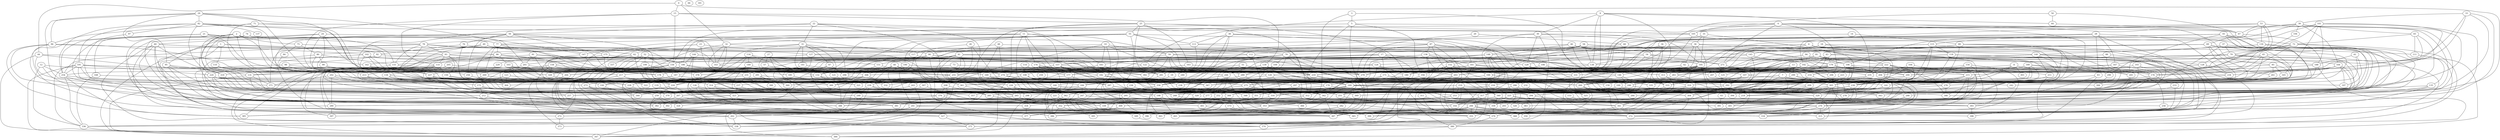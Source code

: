 strict graph "gnp_random_graph(400,0.015)" {
0;
1;
2;
3;
4;
5;
6;
7;
8;
9;
10;
11;
12;
13;
14;
15;
16;
17;
18;
19;
20;
21;
22;
23;
24;
25;
26;
27;
28;
29;
30;
31;
32;
33;
34;
35;
36;
37;
38;
39;
40;
41;
42;
43;
44;
45;
46;
47;
48;
49;
50;
51;
52;
53;
54;
55;
56;
57;
58;
59;
60;
61;
62;
63;
64;
65;
66;
67;
68;
69;
70;
71;
72;
73;
74;
75;
76;
77;
78;
79;
80;
81;
82;
83;
84;
85;
86;
87;
88;
89;
90;
91;
92;
93;
94;
95;
96;
97;
98;
99;
100;
101;
102;
103;
104;
105;
106;
107;
108;
109;
110;
111;
112;
113;
114;
115;
116;
117;
118;
119;
120;
121;
122;
123;
124;
125;
126;
127;
128;
129;
130;
131;
132;
133;
134;
135;
136;
137;
138;
139;
140;
141;
142;
143;
144;
145;
146;
147;
148;
149;
150;
151;
152;
153;
154;
155;
156;
157;
158;
159;
160;
161;
162;
163;
164;
165;
166;
167;
168;
169;
170;
171;
172;
173;
174;
175;
176;
177;
178;
179;
180;
181;
182;
183;
184;
185;
186;
187;
188;
189;
190;
191;
192;
193;
194;
195;
196;
197;
198;
199;
200;
201;
202;
203;
204;
205;
206;
207;
208;
209;
210;
211;
212;
213;
214;
215;
216;
217;
218;
219;
220;
221;
222;
223;
224;
225;
226;
227;
228;
229;
230;
231;
232;
233;
234;
235;
236;
237;
238;
239;
240;
241;
242;
243;
244;
245;
246;
247;
248;
249;
250;
251;
252;
253;
254;
255;
256;
257;
258;
259;
260;
261;
262;
263;
264;
265;
266;
267;
268;
269;
270;
271;
272;
273;
274;
275;
276;
277;
278;
279;
280;
281;
282;
283;
284;
285;
286;
287;
288;
289;
290;
291;
292;
293;
294;
295;
296;
297;
298;
299;
300;
301;
302;
303;
304;
305;
306;
307;
308;
309;
310;
311;
312;
313;
314;
315;
316;
317;
318;
319;
320;
321;
322;
323;
324;
325;
326;
327;
328;
329;
330;
331;
332;
333;
334;
335;
336;
337;
338;
339;
340;
341;
342;
343;
344;
345;
346;
347;
348;
349;
350;
351;
352;
353;
354;
355;
356;
357;
358;
359;
360;
361;
362;
363;
364;
365;
366;
367;
368;
369;
370;
371;
372;
373;
374;
375;
376;
377;
378;
379;
380;
381;
382;
383;
384;
385;
386;
387;
388;
389;
390;
391;
392;
393;
394;
395;
396;
397;
398;
399;
0 -- 32  [is_available=True, prob="0.795196890078"];
0 -- 44  [is_available=True, prob="0.52922136303"];
0 -- 341  [is_available=True, prob="0.405174655807"];
0 -- 15  [is_available=True, prob="1.0"];
1 -- 363  [is_available=True, prob="0.352839048249"];
1 -- 110  [is_available=True, prob="0.30064068316"];
1 -- 347  [is_available=True, prob="0.167654950412"];
1 -- 93  [is_available=True, prob="0.268019139464"];
1 -- 86  [is_available=True, prob="0.504054334747"];
2 -- 168  [is_available=True, prob="0.585854644306"];
2 -- 201  [is_available=True, prob="0.71158726449"];
2 -- 394  [is_available=True, prob="0.811891118755"];
2 -- 75  [is_available=True, prob="1.0"];
2 -- 269  [is_available=True, prob="0.852042733304"];
2 -- 368  [is_available=True, prob="0.551953269801"];
2 -- 360  [is_available=True, prob="0.721812896013"];
3 -- 353  [is_available=True, prob="1.0"];
3 -- 5  [is_available=True, prob="0.147012994781"];
3 -- 246  [is_available=True, prob="0.618937941639"];
4 -- 32  [is_available=True, prob="0.317726337236"];
4 -- 166  [is_available=True, prob="0.729441767837"];
4 -- 105  [is_available=True, prob="0.714535265906"];
4 -- 206  [is_available=True, prob="0.865582479785"];
4 -- 85  [is_available=True, prob="0.124200482887"];
4 -- 278  [is_available=True, prob="0.873669351086"];
4 -- 313  [is_available=True, prob="0.615811380786"];
4 -- 381  [is_available=True, prob="1.0"];
5 -- 67  [is_available=True, prob="1.0"];
5 -- 356  [is_available=True, prob="0.000495224921431"];
5 -- 387  [is_available=True, prob="0.860005081303"];
5 -- 312  [is_available=True, prob="0.633028113655"];
5 -- 156  [is_available=True, prob="0.181154998885"];
6 -- 251  [is_available=True, prob="1.0"];
6 -- 70  [is_available=True, prob="0.812589863805"];
6 -- 300  [is_available=True, prob="0.789181674289"];
6 -- 143  [is_available=True, prob="1.0"];
6 -- 271  [is_available=True, prob="0.565947683382"];
6 -- 176  [is_available=True, prob="0.823330463198"];
6 -- 355  [is_available=True, prob="0.325216404613"];
6 -- 59  [is_available=True, prob="0.461564138276"];
7 -- 288  [is_available=True, prob="0.691016969862"];
7 -- 260  [is_available=True, prob="0.19755455783"];
7 -- 304  [is_available=True, prob="1.0"];
7 -- 242  [is_available=True, prob="0.956317386524"];
7 -- 278  [is_available=True, prob="1.0"];
7 -- 100  [is_available=True, prob="1.0"];
7 -- 351  [is_available=True, prob="0.604864424776"];
8 -- 394  [is_available=True, prob="0.187476600608"];
8 -- 299  [is_available=True, prob="0.073640972577"];
8 -- 342  [is_available=True, prob="0.669231573704"];
8 -- 230  [is_available=True, prob="0.11949807895"];
8 -- 303  [is_available=True, prob="0.447046272037"];
9 -- 64  [is_available=True, prob="0.498289127859"];
9 -- 138  [is_available=True, prob="0.140960441902"];
9 -- 235  [is_available=True, prob="0.426974761584"];
9 -- 146  [is_available=True, prob="1.0"];
9 -- 122  [is_available=True, prob="0.79563832888"];
9 -- 219  [is_available=True, prob="0.704237956344"];
9 -- 30  [is_available=True, prob="0.795499157225"];
10 -- 289  [is_available=True, prob="0.0777949604021"];
10 -- 371  [is_available=True, prob="1.0"];
10 -- 243  [is_available=True, prob="1.0"];
10 -- 183  [is_available=True, prob="1.0"];
10 -- 184  [is_available=True, prob="1.0"];
10 -- 59  [is_available=True, prob="1.0"];
11 -- 78  [is_available=True, prob="0.256672101792"];
11 -- 77  [is_available=True, prob="0.141865683389"];
11 -- 174  [is_available=True, prob="0.555807511641"];
11 -- 341  [is_available=True, prob="0.905317956083"];
11 -- 374  [is_available=True, prob="1.0"];
11 -- 186  [is_available=True, prob="1.0"];
11 -- 157  [is_available=True, prob="0.213545217855"];
11 -- 351  [is_available=True, prob="1.0"];
12 -- 256  [is_available=True, prob="0.48567834448"];
12 -- 280  [is_available=True, prob="0.236848774259"];
12 -- 254  [is_available=True, prob="1.0"];
12 -- 336  [is_available=True, prob="1.0"];
13 -- 177  [is_available=True, prob="0.149817259685"];
13 -- 251  [is_available=True, prob="0.589000003165"];
13 -- 108  [is_available=True, prob="1.0"];
13 -- 230  [is_available=True, prob="0.817798086409"];
13 -- 299  [is_available=True, prob="0.068796586556"];
14 -- 89  [is_available=True, prob="0.315834649374"];
14 -- 331  [is_available=True, prob="0.454710461486"];
15 -- 133  [is_available=True, prob="0.885781373128"];
15 -- 139  [is_available=True, prob="0.5410294597"];
15 -- 269  [is_available=True, prob="0.540468680488"];
15 -- 25  [is_available=True, prob="0.793938198057"];
15 -- 156  [is_available=True, prob="0.241864809161"];
16 -- 161  [is_available=True, prob="0.712598490281"];
16 -- 290  [is_available=True, prob="0.472870038316"];
16 -- 195  [is_available=True, prob="0.355713688667"];
16 -- 388  [is_available=True, prob="0.0690180945819"];
16 -- 72  [is_available=True, prob="0.348100453655"];
16 -- 354  [is_available=True, prob="0.449250496067"];
16 -- 178  [is_available=True, prob="0.429536712639"];
16 -- 285  [is_available=True, prob="0.530609075157"];
17 -- 251  [is_available=True, prob="0.0216420791848"];
17 -- 325  [is_available=True, prob="1.0"];
17 -- 106  [is_available=True, prob="1.0"];
17 -- 171  [is_available=True, prob="0.180476095239"];
17 -- 244  [is_available=True, prob="0.526901005918"];
17 -- 155  [is_available=True, prob="0.189853757352"];
17 -- 156  [is_available=True, prob="0.912936712935"];
18 -- 321  [is_available=True, prob="0.0111769853077"];
18 -- 285  [is_available=True, prob="0.173312828807"];
18 -- 118  [is_available=True, prob="1.0"];
18 -- 271  [is_available=True, prob="0.142206689153"];
19 -- 184  [is_available=True, prob="0.526498090816"];
19 -- 353  [is_available=True, prob="0.461039813157"];
19 -- 238  [is_available=True, prob="0.518980112078"];
20 -- 68  [is_available=True, prob="0.653574473329"];
20 -- 263  [is_available=True, prob="0.578524715632"];
21 -- 77  [is_available=True, prob="0.186456663136"];
21 -- 365  [is_available=True, prob="0.136908628815"];
21 -- 249  [is_available=True, prob="0.584226644699"];
21 -- 155  [is_available=True, prob="0.441730528024"];
21 -- 381  [is_available=True, prob="0.125617293145"];
21 -- 254  [is_available=True, prob="1.0"];
22 -- 298  [is_available=True, prob="0.610753975256"];
22 -- 108  [is_available=True, prob="0.711391841656"];
22 -- 339  [is_available=True, prob="0.779086232762"];
22 -- 183  [is_available=True, prob="0.24053685818"];
22 -- 56  [is_available=True, prob="1.0"];
22 -- 31  [is_available=True, prob="0.104085610684"];
23 -- 90  [is_available=True, prob="0.614527097754"];
23 -- 375  [is_available=True, prob="0.749420935581"];
23 -- 381  [is_available=True, prob="0.726697007143"];
23 -- 255  [is_available=True, prob="0.504104853723"];
24 -- 328  [is_available=True, prob="0.498868637884"];
24 -- 264  [is_available=True, prob="0.527710252675"];
24 -- 177  [is_available=True, prob="0.801017525097"];
24 -- 59  [is_available=True, prob="0.499999117872"];
24 -- 60  [is_available=True, prob="0.980288621508"];
24 -- 382  [is_available=True, prob="0.984672677769"];
25 -- 163  [is_available=True, prob="0.118169171315"];
25 -- 361  [is_available=True, prob="0.884666492263"];
25 -- 370  [is_available=True, prob="0.661481654602"];
25 -- 180  [is_available=True, prob="1.0"];
25 -- 214  [is_available=True, prob="0.504801530144"];
25 -- 55  [is_available=True, prob="0.425806969545"];
25 -- 312  [is_available=True, prob="0.219113587334"];
25 -- 281  [is_available=True, prob="0.159513182459"];
26 -- 252  [is_available=True, prob="0.718260750491"];
26 -- 117  [is_available=True, prob="1.0"];
26 -- 255  [is_available=True, prob="1.0"];
27 -- 360  [is_available=True, prob="1.0"];
27 -- 57  [is_available=True, prob="0.683461081081"];
27 -- 265  [is_available=True, prob="0.347332338558"];
27 -- 169  [is_available=True, prob="1.0"];
28 -- 83  [is_available=True, prob="1.0"];
28 -- 68  [is_available=True, prob="1.0"];
28 -- 167  [is_available=True, prob="0.151365362639"];
28 -- 234  [is_available=True, prob="0.543464534664"];
28 -- 203  [is_available=True, prob="0.412349913451"];
28 -- 336  [is_available=True, prob="0.711069825796"];
28 -- 115  [is_available=True, prob="0.73686040481"];
29 -- 96  [is_available=True, prob="0.228279980852"];
29 -- 227  [is_available=True, prob="0.623152618527"];
29 -- 371  [is_available=True, prob="0.976085039613"];
29 -- 82  [is_available=True, prob="1.0"];
29 -- 147  [is_available=True, prob="0.145521390566"];
29 -- 217  [is_available=True, prob="0.999128331616"];
29 -- 95  [is_available=True, prob="1.0"];
30 -- 368  [is_available=True, prob="0.309589389245"];
30 -- 195  [is_available=True, prob="0.374910086521"];
30 -- 36  [is_available=True, prob="0.254506189169"];
30 -- 129  [is_available=True, prob="0.557836426531"];
30 -- 240  [is_available=True, prob="0.166337121323"];
30 -- 373  [is_available=True, prob="0.757898272978"];
31 -- 224  [is_available=True, prob="1.0"];
31 -- 226  [is_available=True, prob="0.829008227392"];
31 -- 296  [is_available=True, prob="0.816960181432"];
31 -- 141  [is_available=True, prob="0.912511416618"];
31 -- 47  [is_available=True, prob="1.0"];
31 -- 274  [is_available=True, prob="0.279878618652"];
31 -- 221  [is_available=True, prob="0.513428382325"];
31 -- 62  [is_available=True, prob="0.578925231004"];
32 -- 257  [is_available=True, prob="0.064082818572"];
32 -- 291  [is_available=True, prob="0.58194051649"];
32 -- 70  [is_available=True, prob="0.339165999221"];
32 -- 143  [is_available=True, prob="0.298728085343"];
32 -- 339  [is_available=True, prob="0.747813079881"];
33 -- 359  [is_available=True, prob="0.736331163027"];
33 -- 170  [is_available=True, prob="1.0"];
33 -- 107  [is_available=True, prob="0.941486593229"];
33 -- 258  [is_available=True, prob="1.0"];
33 -- 39  [is_available=True, prob="0.336159478301"];
34 -- 332  [is_available=True, prob="0.195277699703"];
34 -- 260  [is_available=True, prob="0.407934279468"];
34 -- 325  [is_available=True, prob="0.034181483303"];
34 -- 54  [is_available=True, prob="0.654937429184"];
35 -- 224  [is_available=True, prob="1.0"];
35 -- 195  [is_available=True, prob="0.279551275588"];
35 -- 36  [is_available=True, prob="0.345015984072"];
35 -- 159  [is_available=True, prob="0.537512049076"];
36 -- 329  [is_available=True, prob="0.549605859748"];
36 -- 42  [is_available=True, prob="1.0"];
36 -- 333  [is_available=True, prob="0.255129898734"];
36 -- 346  [is_available=True, prob="0.430816303395"];
36 -- 93  [is_available=True, prob="1.0"];
36 -- 222  [is_available=True, prob="0.656142235109"];
37 -- 263  [is_available=True, prob="0.182357673238"];
37 -- 43  [is_available=True, prob="1.0"];
37 -- 292  [is_available=True, prob="1.0"];
37 -- 294  [is_available=True, prob="0.443305628326"];
37 -- 79  [is_available=True, prob="1.0"];
38 -- 361  [is_available=True, prob="0.714965120683"];
38 -- 331  [is_available=True, prob="1.0"];
38 -- 240  [is_available=True, prob="0.870262884874"];
38 -- 113  [is_available=True, prob="1.0"];
38 -- 87  [is_available=True, prob="0.474970320861"];
38 -- 376  [is_available=True, prob="1.0"];
38 -- 159  [is_available=True, prob="0.038539047635"];
39 -- 129  [is_available=True, prob="1.0"];
39 -- 194  [is_available=True, prob="1.0"];
39 -- 164  [is_available=True, prob="0.55745200921"];
39 -- 65  [is_available=True, prob="0.453874837864"];
39 -- 105  [is_available=True, prob="1.0"];
39 -- 201  [is_available=True, prob="0.309692465718"];
39 -- 260  [is_available=True, prob="0.785075125251"];
40 -- 257  [is_available=True, prob="0.161848277581"];
40 -- 388  [is_available=True, prob="1.0"];
40 -- 107  [is_available=True, prob="1.0"];
40 -- 239  [is_available=True, prob="0.100675231939"];
40 -- 308  [is_available=True, prob="0.390383762372"];
40 -- 247  [is_available=True, prob="1.0"];
40 -- 276  [is_available=True, prob="0.221070992203"];
41 -- 353  [is_available=True, prob="0.484507556179"];
41 -- 195  [is_available=True, prob="0.00187799790545"];
41 -- 132  [is_available=True, prob="0.594751942369"];
41 -- 325  [is_available=True, prob="1.0"];
41 -- 263  [is_available=True, prob="0.384637841205"];
41 -- 297  [is_available=True, prob="1.0"];
41 -- 138  [is_available=True, prob="1.27257048924e-05"];
41 -- 203  [is_available=True, prob="0.6460017874"];
41 -- 208  [is_available=True, prob="0.522033905318"];
41 -- 330  [is_available=True, prob="0.852704908727"];
42 -- 297  [is_available=True, prob="0.307207952778"];
42 -- 146  [is_available=True, prob="0.189356698112"];
42 -- 306  [is_available=True, prob="1.0"];
43 -- 384  [is_available=True, prob="0.92420911626"];
43 -- 179  [is_available=True, prob="0.282328769917"];
43 -- 203  [is_available=True, prob="1.0"];
43 -- 279  [is_available=True, prob="1.0"];
44 -- 384  [is_available=True, prob="1.0"];
44 -- 162  [is_available=True, prob="0.121903494983"];
44 -- 300  [is_available=True, prob="0.88292205123"];
44 -- 319  [is_available=True, prob="1.0"];
45 -- 260  [is_available=True, prob="1.0"];
45 -- 374  [is_available=True, prob="1.0"];
45 -- 167  [is_available=True, prob="0.361432689601"];
45 -- 142  [is_available=True, prob="0.954254872534"];
45 -- 214  [is_available=True, prob="0.406278811096"];
45 -- 125  [is_available=True, prob="0.114333346009"];
46 -- 204  [is_available=True, prob="0.226855848837"];
46 -- 145  [is_available=True, prob="0.241629744693"];
46 -- 274  [is_available=True, prob="0.0771632145073"];
46 -- 179  [is_available=True, prob="1.0"];
46 -- 148  [is_available=True, prob="1.0"];
46 -- 54  [is_available=True, prob="0.193217089225"];
47 -- 296  [is_available=True, prob="1.0"];
47 -- 386  [is_available=True, prob="0.207176738803"];
47 -- 231  [is_available=True, prob="0.524089027058"];
47 -- 324  [is_available=True, prob="0.852127943459"];
48 -- 152  [is_available=True, prob="1.0"];
48 -- 265  [is_available=True, prob="0.570306380268"];
48 -- 90  [is_available=True, prob="0.864044140201"];
48 -- 274  [is_available=True, prob="0.453503750739"];
49 -- 196  [is_available=True, prob="0.0368187368333"];
49 -- 397  [is_available=True, prob="0.826933399772"];
49 -- 80  [is_available=True, prob="0.297604186151"];
49 -- 347  [is_available=True, prob="0.529094396519"];
49 -- 156  [is_available=True, prob="1.0"];
49 -- 62  [is_available=True, prob="0.951353323234"];
50 -- 64  [is_available=True, prob="1.0"];
50 -- 177  [is_available=True, prob="1.0"];
50 -- 67  [is_available=True, prob="0.885393411547"];
51 -- 249  [is_available=True, prob="0.0832905371136"];
51 -- 132  [is_available=True, prob="0.0444585738316"];
51 -- 295  [is_available=True, prob="1.0"];
52 -- 199  [is_available=True, prob="0.255467211697"];
52 -- 328  [is_available=True, prob="0.538323081179"];
52 -- 363  [is_available=True, prob="0.748115293776"];
52 -- 212  [is_available=True, prob="0.619688103838"];
52 -- 122  [is_available=True, prob="0.339306361438"];
52 -- 187  [is_available=True, prob="0.0799631908503"];
53 -- 128  [is_available=True, prob="0.1192066894"];
53 -- 192  [is_available=True, prob="0.638067863435"];
53 -- 130  [is_available=True, prob="0.229995934449"];
53 -- 67  [is_available=True, prob="0.211493357498"];
53 -- 105  [is_available=True, prob="0.364881690063"];
53 -- 270  [is_available=True, prob="0.1882387144"];
53 -- 215  [is_available=True, prob="1.0"];
53 -- 346  [is_available=True, prob="1.0"];
54 -- 192  [is_available=True, prob="0.859146938969"];
54 -- 138  [is_available=True, prob="0.582019014366"];
54 -- 271  [is_available=True, prob="0.321314410434"];
54 -- 372  [is_available=True, prob="0.835905906571"];
55 -- 161  [is_available=True, prob="1.0"];
55 -- 360  [is_available=True, prob="0.575281135662"];
55 -- 335  [is_available=True, prob="0.799690230939"];
55 -- 368  [is_available=True, prob="0.851014224276"];
55 -- 113  [is_available=True, prob="1.0"];
55 -- 147  [is_available=True, prob="1.0"];
55 -- 185  [is_available=True, prob="0.47803743958"];
55 -- 190  [is_available=True, prob="0.850671369921"];
56 -- 256  [is_available=True, prob="0.998918741613"];
56 -- 327  [is_available=True, prob="0.470554933516"];
56 -- 76  [is_available=True, prob="0.640555221709"];
56 -- 239  [is_available=True, prob="0.178387215567"];
56 -- 117  [is_available=True, prob="0.855761656391"];
56 -- 175  [is_available=True, prob="0.506506733811"];
56 -- 95  [is_available=True, prob="1.0"];
57 -- 121  [is_available=True, prob="0.902577707253"];
57 -- 291  [is_available=True, prob="0.151821638357"];
58 -- 138  [is_available=True, prob="1.0"];
58 -- 140  [is_available=True, prob="0.76879845294"];
58 -- 111  [is_available=True, prob="0.287268101565"];
58 -- 306  [is_available=True, prob="0.712806584025"];
58 -- 376  [is_available=True, prob="1.0"];
58 -- 253  [is_available=True, prob="0.879015098809"];
58 -- 254  [is_available=True, prob="0.614396932771"];
59 -- 251  [is_available=True, prob="0.26884178963"];
59 -- 392  [is_available=True, prob="0.121258217702"];
59 -- 279  [is_available=True, prob="0.228793214497"];
59 -- 283  [is_available=True, prob="1.0"];
59 -- 219  [is_available=True, prob="0.184143244624"];
59 -- 157  [is_available=True, prob="1.0"];
60 -- 102  [is_available=True, prob="0.147072594504"];
60 -- 252  [is_available=True, prob="1.0"];
60 -- 272  [is_available=True, prob="0.466503298159"];
60 -- 241  [is_available=True, prob="0.28764795572"];
60 -- 212  [is_available=True, prob="1.0"];
60 -- 375  [is_available=True, prob="0.867583101591"];
60 -- 92  [is_available=True, prob="0.914886436449"];
60 -- 382  [is_available=True, prob="0.638516717123"];
61 -- 304  [is_available=True, prob="0.916341366688"];
61 -- 188  [is_available=True, prob="1.0"];
61 -- 197  [is_available=True, prob="0.858542133541"];
62 -- 229  [is_available=True, prob="0.118444603499"];
62 -- 294  [is_available=True, prob="0.244752245703"];
62 -- 337  [is_available=True, prob="0.0912714756484"];
62 -- 186  [is_available=True, prob="0.71149842736"];
62 -- 283  [is_available=True, prob="0.0576122289177"];
62 -- 124  [is_available=True, prob="0.576054919452"];
62 -- 158  [is_available=True, prob="0.88408007023"];
63 -- 391  [is_available=True, prob="0.760929235571"];
64 -- 67  [is_available=True, prob="1.0"];
65 -- 72  [is_available=True, prob="1.0"];
65 -- 234  [is_available=True, prob="0.85018409214"];
65 -- 111  [is_available=True, prob="0.0999922289714"];
65 -- 284  [is_available=True, prob="0.236231423056"];
67 -- 130  [is_available=True, prob="0.0100563949542"];
67 -- 242  [is_available=True, prob="1.0"];
67 -- 69  [is_available=True, prob="1.0"];
68 -- 277  [is_available=True, prob="0.307628532121"];
68 -- 86  [is_available=True, prob="0.776718494785"];
68 -- 284  [is_available=True, prob="0.232994549384"];
69 -- 241  [is_available=True, prob="1.0"];
69 -- 296  [is_available=True, prob="0.845682546988"];
69 -- 333  [is_available=True, prob="1.0"];
69 -- 216  [is_available=True, prob="0.453262954429"];
69 -- 276  [is_available=True, prob="0.314730755352"];
69 -- 182  [is_available=True, prob="1.0"];
69 -- 184  [is_available=True, prob="0.923566268014"];
69 -- 127  [is_available=True, prob="0.0602596664851"];
70 -- 224  [is_available=True, prob="1.0"];
70 -- 388  [is_available=True, prob="0.807029587365"];
70 -- 279  [is_available=True, prob="1.0"];
70 -- 109  [is_available=True, prob="0.85804884485"];
70 -- 305  [is_available=True, prob="1.0"];
70 -- 183  [is_available=True, prob="0.21719208182"];
70 -- 218  [is_available=True, prob="0.966925591158"];
70 -- 381  [is_available=True, prob="0.0836845127388"];
71 -- 96  [is_available=True, prob="0.708892201615"];
71 -- 105  [is_available=True, prob="0.154727907576"];
71 -- 224  [is_available=True, prob="0.107892201717"];
71 -- 255  [is_available=True, prob="0.413734469236"];
72 -- 228  [is_available=True, prob="0.0849538458494"];
72 -- 79  [is_available=True, prob="0.579366681043"];
72 -- 374  [is_available=True, prob="1.0"];
72 -- 312  [is_available=True, prob="0.0634808588787"];
72 -- 283  [is_available=True, prob="0.495452516746"];
73 -- 227  [is_available=True, prob="1.0"];
73 -- 365  [is_available=True, prob="0.0484797179415"];
74 -- 388  [is_available=True, prob="0.701236611084"];
74 -- 172  [is_available=True, prob="0.808122637502"];
74 -- 78  [is_available=True, prob="0.175222463868"];
74 -- 143  [is_available=True, prob="1.0"];
74 -- 344  [is_available=True, prob="0.148411615764"];
74 -- 319  [is_available=True, prob="0.361799240854"];
75 -- 80  [is_available=True, prob="0.0337335167917"];
75 -- 299  [is_available=True, prob="0.506411028204"];
75 -- 84  [is_available=True, prob="1.0"];
76 -- 112  [is_available=True, prob="1.0"];
76 -- 92  [is_available=True, prob="1.0"];
76 -- 364  [is_available=True, prob="1.0"];
77 -- 203  [is_available=True, prob="0.493130011247"];
77 -- 132  [is_available=True, prob="0.595559423233"];
77 -- 269  [is_available=True, prob="0.264345923152"];
77 -- 86  [is_available=True, prob="0.613358646369"];
77 -- 284  [is_available=True, prob="0.112610341061"];
78 -- 339  [is_available=True, prob="0.562926986228"];
78 -- 143  [is_available=True, prob="0.396333039855"];
78 -- 176  [is_available=True, prob="1.0"];
78 -- 147  [is_available=True, prob="0.302531833659"];
78 -- 371  [is_available=True, prob="0.208899178885"];
78 -- 155  [is_available=True, prob="0.734918526166"];
78 -- 93  [is_available=True, prob="1.0"];
78 -- 254  [is_available=True, prob="0.185637533438"];
79 -- 386  [is_available=True, prob="0.236966617662"];
79 -- 265  [is_available=True, prob="1.0"];
79 -- 306  [is_available=True, prob="0.84674001343"];
79 -- 245  [is_available=True, prob="0.502747935712"];
79 -- 120  [is_available=True, prob="1.0"];
79 -- 157  [is_available=True, prob="0.49867018078"];
80 -- 99  [is_available=True, prob="0.612809711107"];
80 -- 396  [is_available=True, prob="0.97146784599"];
80 -- 367  [is_available=True, prob="0.51459257063"];
80 -- 155  [is_available=True, prob="1.0"];
81 -- 196  [is_available=True, prob="0.260615521748"];
81 -- 198  [is_available=True, prob="1.0"];
81 -- 316  [is_available=True, prob="1.0"];
81 -- 266  [is_available=True, prob="0.390004589188"];
81 -- 372  [is_available=True, prob="0.0426110712505"];
81 -- 188  [is_available=True, prob="1.0"];
81 -- 286  [is_available=True, prob="0.716151762911"];
82 -- 97  [is_available=True, prob="1.0"];
82 -- 227  [is_available=True, prob="0.191397521897"];
82 -- 296  [is_available=True, prob="0.275989524307"];
82 -- 137  [is_available=True, prob="0.71709704534"];
82 -- 105  [is_available=True, prob="0.884972939982"];
82 -- 220  [is_available=True, prob="0.258990277047"];
82 -- 254  [is_available=True, prob="0.745458429268"];
82 -- 191  [is_available=True, prob="0.234749543108"];
83 -- 160  [is_available=True, prob="1.0"];
83 -- 380  [is_available=True, prob="1.0"];
83 -- 393  [is_available=True, prob="1.0"];
84 -- 330  [is_available=True, prob="0.272963048654"];
85 -- 281  [is_available=True, prob="0.644635669439"];
85 -- 261  [is_available=True, prob="0.105932911556"];
85 -- 165  [is_available=True, prob="1.0"];
85 -- 253  [is_available=True, prob="0.377679330051"];
86 -- 103  [is_available=True, prob="0.298285679634"];
86 -- 174  [is_available=True, prob="0.772996648072"];
86 -- 385  [is_available=True, prob="1.0"];
86 -- 213  [is_available=True, prob="1.0"];
86 -- 246  [is_available=True, prob="0.179455439669"];
87 -- 136  [is_available=True, prob="1.0"];
87 -- 203  [is_available=True, prob="0.8020255882"];
87 -- 279  [is_available=True, prob="0.38108455501"];
87 -- 314  [is_available=True, prob="0.536462537638"];
87 -- 315  [is_available=True, prob="0.286504707108"];
87 -- 346  [is_available=True, prob="0.79563967508"];
87 -- 125  [is_available=True, prob="1.0"];
88 -- 176  [is_available=True, prob="0.289760660259"];
88 -- 329  [is_available=True, prob="0.657159431782"];
88 -- 124  [is_available=True, prob="0.052515261151"];
89 -- 195  [is_available=True, prob="0.763829991117"];
89 -- 396  [is_available=True, prob="1.0"];
89 -- 112  [is_available=True, prob="0.766411505126"];
89 -- 305  [is_available=True, prob="0.820921580086"];
89 -- 276  [is_available=True, prob="1.0"];
89 -- 380  [is_available=True, prob="0.67298089401"];
90 -- 133  [is_available=True, prob="1.0"];
90 -- 296  [is_available=True, prob="0.657012684174"];
90 -- 392  [is_available=True, prob="0.630873859784"];
90 -- 178  [is_available=True, prob="1.0"];
90 -- 277  [is_available=True, prob="0.722890160717"];
90 -- 219  [is_available=True, prob="0.298650295286"];
91 -- 328  [is_available=True, prob="0.160186633073"];
91 -- 201  [is_available=True, prob="0.882914416767"];
91 -- 186  [is_available=True, prob="1.0"];
91 -- 195  [is_available=True, prob="0.169928519499"];
91 -- 381  [is_available=True, prob="0.674291892128"];
92 -- 98  [is_available=True, prob="0.304729529185"];
92 -- 156  [is_available=True, prob="0.989552066697"];
93 -- 131  [is_available=True, prob="0.809519680612"];
93 -- 133  [is_available=True, prob="0.314274842938"];
93 -- 275  [is_available=True, prob="0.704837075001"];
93 -- 206  [is_available=True, prob="0.862736682083"];
93 -- 150  [is_available=True, prob="0.171168424409"];
93 -- 388  [is_available=True, prob="0.699865295735"];
93 -- 157  [is_available=True, prob="1.0"];
94 -- 315  [is_available=True, prob="0.403053858825"];
94 -- 269  [is_available=True, prob="0.0909634428977"];
94 -- 222  [is_available=True, prob="1.0"];
95 -- 355  [is_available=True, prob="0.24811169263"];
95 -- 359  [is_available=True, prob="0.793139502817"];
95 -- 268  [is_available=True, prob="0.000468031326798"];
95 -- 131  [is_available=True, prob="0.25243593378"];
96 -- 385  [is_available=True, prob="0.756710128394"];
96 -- 322  [is_available=True, prob="0.135821071574"];
96 -- 359  [is_available=True, prob="0.261962596434"];
96 -- 345  [is_available=True, prob="0.318171552786"];
96 -- 127  [is_available=True, prob="0.942383490538"];
97 -- 285  [is_available=True, prob="0.357680203142"];
98 -- 120  [is_available=True, prob="0.289131866255"];
98 -- 160  [is_available=True, prob="0.975105831199"];
98 -- 302  [is_available=True, prob="1.0"];
99 -- 264  [is_available=True, prob="0.231099909888"];
99 -- 255  [is_available=True, prob="0.350778890773"];
100 -- 218  [is_available=True, prob="1.0"];
100 -- 267  [is_available=True, prob="1.0"];
100 -- 370  [is_available=True, prob="0.414384547615"];
101 -- 196  [is_available=True, prob="0.680877815284"];
101 -- 165  [is_available=True, prob="0.702246202364"];
101 -- 105  [is_available=True, prob="0.79158957359"];
101 -- 176  [is_available=True, prob="0.599677379613"];
101 -- 393  [is_available=True, prob="0.985040540643"];
101 -- 188  [is_available=True, prob="0.663615185494"];
101 -- 351  [is_available=True, prob="0.200328437128"];
102 -- 228  [is_available=True, prob="1.0"];
102 -- 204  [is_available=True, prob="0.203776933359"];
102 -- 146  [is_available=True, prob="1.0"];
102 -- 308  [is_available=True, prob="0.461413011346"];
102 -- 182  [is_available=True, prob="0.703743578207"];
102 -- 151  [is_available=True, prob="0.430577176367"];
103 -- 322  [is_available=True, prob="1.0"];
103 -- 198  [is_available=True, prob="0.833545502402"];
103 -- 361  [is_available=True, prob="0.954163688938"];
103 -- 215  [is_available=True, prob="0.61382027527"];
103 -- 185  [is_available=True, prob="0.916583817525"];
104 -- 218  [is_available=True, prob="0.687209061463"];
104 -- 204  [is_available=True, prob="1.0"];
104 -- 322  [is_available=True, prob="0.641622099398"];
104 -- 215  [is_available=True, prob="0.319979066397"];
105 -- 331  [is_available=True, prob="0.652855438788"];
105 -- 301  [is_available=True, prob="1.0"];
105 -- 113  [is_available=True, prob="1.0"];
106 -- 125  [is_available=True, prob="1.0"];
106 -- 237  [is_available=True, prob="0.393431031215"];
107 -- 292  [is_available=True, prob="1.0"];
107 -- 297  [is_available=True, prob="0.543196824817"];
107 -- 142  [is_available=True, prob="0.739246392531"];
107 -- 334  [is_available=True, prob="0.209450539557"];
107 -- 159  [is_available=True, prob="0.00473742086087"];
108 -- 160  [is_available=True, prob="0.902931110423"];
108 -- 218  [is_available=True, prob="0.954450671534"];
108 -- 347  [is_available=True, prob="0.778311020191"];
109 -- 217  [is_available=True, prob="0.772715738826"];
109 -- 268  [is_available=True, prob="0.454022332919"];
109 -- 356  [is_available=True, prob="0.20278455927"];
109 -- 289  [is_available=True, prob="0.275980392795"];
110 -- 371  [is_available=True, prob="0.921983025306"];
110 -- 300  [is_available=True, prob="0.180338562954"];
110 -- 213  [is_available=True, prob="1.0"];
110 -- 364  [is_available=True, prob="0.547716976938"];
111 -- 368  [is_available=True, prob="0.935939563329"];
112 -- 272  [is_available=True, prob="0.204391906846"];
112 -- 234  [is_available=True, prob="1.0"];
112 -- 151  [is_available=True, prob="0.241361369756"];
113 -- 263  [is_available=True, prob="1.0"];
113 -- 117  [is_available=True, prob="0.295142210804"];
113 -- 281  [is_available=True, prob="0.157427890087"];
114 -- 250  [is_available=True, prob="0.203425466203"];
115 -- 292  [is_available=True, prob="0.834740867585"];
115 -- 176  [is_available=True, prob="1.0"];
115 -- 145  [is_available=True, prob="0.0614377451228"];
115 -- 118  [is_available=True, prob="0.679819983515"];
115 -- 247  [is_available=True, prob="0.837375533976"];
115 -- 152  [is_available=True, prob="0.944856428582"];
116 -- 129  [is_available=True, prob="0.857663789658"];
116 -- 274  [is_available=True, prob="0.281166846693"];
116 -- 382  [is_available=True, prob="0.412823173542"];
116 -- 149  [is_available=True, prob="0.173636644795"];
116 -- 126  [is_available=True, prob="0.280329144741"];
117 -- 162  [is_available=True, prob="0.923134696973"];
117 -- 241  [is_available=True, prob="1.0"];
117 -- 265  [is_available=True, prob="0.366150338069"];
117 -- 367  [is_available=True, prob="0.162936475862"];
118 -- 128  [is_available=True, prob="0.644941020649"];
118 -- 164  [is_available=True, prob="0.975121336676"];
118 -- 138  [is_available=True, prob="0.294201924187"];
118 -- 235  [is_available=True, prob="0.22102199202"];
118 -- 252  [is_available=True, prob="1.0"];
118 -- 350  [is_available=True, prob="0.85531221093"];
119 -- 267  [is_available=True, prob="0.490208853779"];
120 -- 386  [is_available=True, prob="0.661019589059"];
120 -- 358  [is_available=True, prob="0.282909502761"];
120 -- 286  [is_available=True, prob="1.0"];
121 -- 287  [is_available=True, prob="0.0259697049456"];
122 -- 351  [is_available=True, prob="0.477259664069"];
122 -- 235  [is_available=True, prob="0.548161809068"];
122 -- 169  [is_available=True, prob="0.9103971009"];
123 -- 364  [is_available=True, prob="0.157764310346"];
123 -- 172  [is_available=True, prob="0.343944499391"];
123 -- 285  [is_available=True, prob="0.57436407021"];
124 -- 231  [is_available=True, prob="0.704957260326"];
124 -- 360  [is_available=True, prob="0.155652394229"];
124 -- 180  [is_available=True, prob="0.678768413383"];
124 -- 350  [is_available=True, prob="0.763317127694"];
125 -- 278  [is_available=True, prob="0.605170988051"];
126 -- 265  [is_available=True, prob="0.810745756942"];
126 -- 301  [is_available=True, prob="0.211699844038"];
126 -- 381  [is_available=True, prob="0.372838353284"];
127 -- 131  [is_available=True, prob="1.0"];
127 -- 156  [is_available=True, prob="0.0239887505292"];
127 -- 287  [is_available=True, prob="0.613970670686"];
128 -- 234  [is_available=True, prob="0.983422518386"];
128 -- 219  [is_available=True, prob="0.780179042041"];
128 -- 261  [is_available=True, prob="0.910315891716"];
129 -- 387  [is_available=True, prob="0.620234595534"];
129 -- 325  [is_available=True, prob="0.280419200361"];
129 -- 333  [is_available=True, prob="0.208860580102"];
130 -- 305  [is_available=True, prob="0.311941515702"];
130 -- 140  [is_available=True, prob="0.88272405382"];
130 -- 135  [is_available=True, prob="0.54485820779"];
131 -- 352  [is_available=True, prob="0.350177386585"];
131 -- 371  [is_available=True, prob="0.605702244501"];
131 -- 347  [is_available=True, prob="0.451867257744"];
132 -- 388  [is_available=True, prob="0.636007574774"];
132 -- 170  [is_available=True, prob="1.0"];
132 -- 371  [is_available=True, prob="1.0"];
132 -- 361  [is_available=True, prob="0.278096343502"];
133 -- 259  [is_available=True, prob="0.442088666374"];
133 -- 262  [is_available=True, prob="0.168937248247"];
133 -- 134  [is_available=True, prob="0.948107038396"];
133 -- 364  [is_available=True, prob="0.488198349017"];
133 -- 374  [is_available=True, prob="1.0"];
133 -- 150  [is_available=True, prob="0.134368275708"];
133 -- 377  [is_available=True, prob="0.0290913257588"];
134 -- 224  [is_available=True, prob="0.683261830949"];
134 -- 362  [is_available=True, prob="1.0"];
134 -- 305  [is_available=True, prob="1.0"];
134 -- 276  [is_available=True, prob="1.0"];
134 -- 278  [is_available=True, prob="1.0"];
134 -- 379  [is_available=True, prob="0.508696139791"];
135 -- 345  [is_available=True, prob="0.372086159241"];
135 -- 300  [is_available=True, prob="0.230670445564"];
135 -- 350  [is_available=True, prob="1.0"];
136 -- 384  [is_available=True, prob="0.571481886641"];
136 -- 161  [is_available=True, prob="0.118586398745"];
136 -- 203  [is_available=True, prob="0.225960017977"];
136 -- 143  [is_available=True, prob="1.0"];
136 -- 176  [is_available=True, prob="0.676312876414"];
136 -- 273  [is_available=True, prob="0.534294813191"];
137 -- 184  [is_available=True, prob="0.110740598731"];
138 -- 392  [is_available=True, prob="0.231003516013"];
138 -- 146  [is_available=True, prob="0.32532321736"];
139 -- 355  [is_available=True, prob="0.214469572336"];
139 -- 328  [is_available=True, prob="0.0883355252538"];
139 -- 177  [is_available=True, prob="0.802205943044"];
139 -- 219  [is_available=True, prob="0.213276907618"];
139 -- 159  [is_available=True, prob="1.0"];
140 -- 288  [is_available=True, prob="0.953002683439"];
140 -- 211  [is_available=True, prob="1.0"];
140 -- 264  [is_available=True, prob="0.677211627962"];
140 -- 207  [is_available=True, prob="0.86757549549"];
140 -- 368  [is_available=True, prob="0.0691911762964"];
140 -- 179  [is_available=True, prob="1.0"];
140 -- 218  [is_available=True, prob="0.0492854921923"];
141 -- 279  [is_available=True, prob="0.699924987428"];
141 -- 220  [is_available=True, prob="0.576081671327"];
142 -- 394  [is_available=True, prob="0.786508972872"];
142 -- 294  [is_available=True, prob="0.896905850207"];
143 -- 244  [is_available=True, prob="0.207668128098"];
143 -- 378  [is_available=True, prob="0.400518172331"];
144 -- 224  [is_available=True, prob="0.119566561423"];
144 -- 248  [is_available=True, prob="0.643354160102"];
144 -- 186  [is_available=True, prob="0.808915583182"];
144 -- 331  [is_available=True, prob="0.80578882251"];
145 -- 320  [is_available=True, prob="0.58294900103"];
145 -- 179  [is_available=True, prob="0.339893562889"];
145 -- 206  [is_available=True, prob="0.386956511222"];
145 -- 180  [is_available=True, prob="1.0"];
146 -- 309  [is_available=True, prob="0.194579957538"];
146 -- 246  [is_available=True, prob="0.186638133781"];
146 -- 249  [is_available=True, prob="0.678759817168"];
147 -- 264  [is_available=True, prob="0.988358810302"];
147 -- 281  [is_available=True, prob="1.0"];
148 -- 323  [is_available=True, prob="0.480097924022"];
148 -- 359  [is_available=True, prob="0.339133396824"];
148 -- 264  [is_available=True, prob="0.308898391355"];
148 -- 174  [is_available=True, prob="0.325862152872"];
148 -- 271  [is_available=True, prob="0.151189319494"];
148 -- 340  [is_available=True, prob="0.530184983004"];
148 -- 216  [is_available=True, prob="0.265152138223"];
148 -- 187  [is_available=True, prob="1.0"];
149 -- 241  [is_available=True, prob="0.621436700048"];
149 -- 275  [is_available=True, prob="0.365775979544"];
149 -- 277  [is_available=True, prob="0.369277204582"];
149 -- 231  [is_available=True, prob="1.0"];
150 -- 321  [is_available=True, prob="0.851699473452"];
150 -- 197  [is_available=True, prob="0.626125753308"];
150 -- 370  [is_available=True, prob="1.0"];
151 -- 177  [is_available=True, prob="1.0"];
151 -- 296  [is_available=True, prob="0.813773372329"];
152 -- 356  [is_available=True, prob="0.507521604252"];
152 -- 166  [is_available=True, prob="0.455758722769"];
152 -- 263  [is_available=True, prob="0.272532983628"];
152 -- 203  [is_available=True, prob="1.0"];
152 -- 180  [is_available=True, prob="0.748330405239"];
152 -- 214  [is_available=True, prob="0.26077182033"];
152 -- 279  [is_available=True, prob="1.0"];
152 -- 340  [is_available=True, prob="0.685799201939"];
152 -- 345  [is_available=True, prob="1.0"];
153 -- 345  [is_available=True, prob="0.907322471961"];
154 -- 345  [is_available=True, prob="0.146745627683"];
154 -- 204  [is_available=True, prob="0.0594151952249"];
154 -- 357  [is_available=True, prob="0.110109825464"];
154 -- 372  [is_available=True, prob="1.0"];
154 -- 215  [is_available=True, prob="1.0"];
155 -- 235  [is_available=True, prob="0.970249349512"];
155 -- 381  [is_available=True, prob="0.251929479152"];
156 -- 227  [is_available=True, prob="0.147250681985"];
156 -- 323  [is_available=True, prob="1.0"];
156 -- 342  [is_available=True, prob="0.933603146046"];
156 -- 281  [is_available=True, prob="0.556340707556"];
156 -- 187  [is_available=True, prob="0.179736943635"];
156 -- 317  [is_available=True, prob="0.283975973177"];
157 -- 235  [is_available=True, prob="1.0"];
157 -- 278  [is_available=True, prob="0.746945531829"];
157 -- 182  [is_available=True, prob="0.82904827182"];
157 -- 221  [is_available=True, prob="0.574930420173"];
157 -- 255  [is_available=True, prob="1.0"];
158 -- 200  [is_available=True, prob="0.0493925902606"];
158 -- 172  [is_available=True, prob="0.299660734304"];
158 -- 328  [is_available=True, prob="1.0"];
158 -- 178  [is_available=True, prob="0.666413738104"];
158 -- 372  [is_available=True, prob="1.0"];
160 -- 347  [is_available=True, prob="0.640220134389"];
160 -- 325  [is_available=True, prob="0.117565599484"];
161 -- 166  [is_available=True, prob="0.114061962274"];
161 -- 329  [is_available=True, prob="1.0"];
161 -- 308  [is_available=True, prob="0.112171446816"];
161 -- 313  [is_available=True, prob="0.971541357779"];
161 -- 315  [is_available=True, prob="1.0"];
162 -- 392  [is_available=True, prob="0.686511593388"];
162 -- 177  [is_available=True, prob="0.718490240258"];
162 -- 178  [is_available=True, prob="0.405642842727"];
163 -- 226  [is_available=True, prob="0.718284805227"];
163 -- 279  [is_available=True, prob="0.890318184018"];
164 -- 225  [is_available=True, prob="0.649866506148"];
164 -- 197  [is_available=True, prob="0.4023984796"];
164 -- 358  [is_available=True, prob="0.869491358649"];
164 -- 200  [is_available=True, prob="0.757379304594"];
164 -- 176  [is_available=True, prob="0.904565516176"];
164 -- 345  [is_available=True, prob="0.706199542315"];
165 -- 276  [is_available=True, prob="1.0"];
165 -- 246  [is_available=True, prob="0.203363127586"];
166 -- 170  [is_available=True, prob="0.875882937377"];
166 -- 270  [is_available=True, prob="1.0"];
167 -- 200  [is_available=True, prob="0.661943049367"];
167 -- 274  [is_available=True, prob="0.358051563089"];
167 -- 333  [is_available=True, prob="1.0"];
168 -- 336  [is_available=True, prob="1.0"];
168 -- 322  [is_available=True, prob="0.643901434445"];
169 -- 208  [is_available=True, prob="0.324127921373"];
169 -- 225  [is_available=True, prob="0.690811887331"];
169 -- 252  [is_available=True, prob="0.225467728873"];
170 -- 265  [is_available=True, prob="0.192393478421"];
170 -- 362  [is_available=True, prob="0.319771609604"];
170 -- 343  [is_available=True, prob="0.561853412669"];
171 -- 228  [is_available=True, prob="0.444334839547"];
171 -- 232  [is_available=True, prob="0.715455250853"];
171 -- 367  [is_available=True, prob="0.392663980969"];
171 -- 275  [is_available=True, prob="0.667269825865"];
171 -- 335  [is_available=True, prob="1.0"];
172 -- 267  [is_available=True, prob="1.0"];
172 -- 212  [is_available=True, prob="0.851320746244"];
172 -- 285  [is_available=True, prob="1.0"];
173 -- 399  [is_available=True, prob="1.0"];
174 -- 386  [is_available=True, prob="0.728994150815"];
174 -- 262  [is_available=True, prob="0.71472132651"];
174 -- 329  [is_available=True, prob="0.398748668234"];
174 -- 207  [is_available=True, prob="0.28298826671"];
174 -- 240  [is_available=True, prob="1.0"];
174 -- 177  [is_available=True, prob="0.437712290861"];
174 -- 250  [is_available=True, prob="1.0"];
175 -- 314  [is_available=True, prob="0.561763713643"];
175 -- 180  [is_available=True, prob="0.940539591928"];
175 -- 190  [is_available=True, prob="0.325658473052"];
176 -- 233  [is_available=True, prob="0.751323266042"];
176 -- 302  [is_available=True, prob="0.619954749052"];
176 -- 246  [is_available=True, prob="0.930541278835"];
176 -- 343  [is_available=True, prob="0.81899949549"];
177 -- 321  [is_available=True, prob="0.99956738597"];
177 -- 386  [is_available=True, prob="0.119972078186"];
177 -- 287  [is_available=True, prob="1.0"];
178 -- 297  [is_available=True, prob="0.643389099693"];
179 -- 353  [is_available=True, prob="0.331381944272"];
179 -- 392  [is_available=True, prob="0.645329493379"];
179 -- 200  [is_available=True, prob="0.0924090278328"];
179 -- 204  [is_available=True, prob="0.51347576077"];
179 -- 211  [is_available=True, prob="0.0341529488219"];
179 -- 238  [is_available=True, prob="0.592853131998"];
179 -- 279  [is_available=True, prob="0.948688955436"];
179 -- 283  [is_available=True, prob="0.772693233718"];
179 -- 264  [is_available=True, prob="0.249746932656"];
180 -- 342  [is_available=True, prob="0.0760867909036"];
182 -- 294  [is_available=True, prob="0.563501802841"];
182 -- 238  [is_available=True, prob="0.493373363128"];
182 -- 239  [is_available=True, prob="0.84445629817"];
183 -- 230  [is_available=True, prob="0.495429283522"];
183 -- 322  [is_available=True, prob="1.0"];
184 -- 259  [is_available=True, prob="0.892708247919"];
184 -- 355  [is_available=True, prob="1.0"];
184 -- 247  [is_available=True, prob="1.0"];
184 -- 221  [is_available=True, prob="0.867073835433"];
185 -- 389  [is_available=True, prob="0.769982789034"];
186 -- 272  [is_available=True, prob="0.0957656476707"];
186 -- 187  [is_available=True, prob="0.410174200689"];
186 -- 231  [is_available=True, prob="0.293211765821"];
186 -- 200  [is_available=True, prob="0.928664274847"];
187 -- 330  [is_available=True, prob="0.926207032935"];
187 -- 370  [is_available=True, prob="0.635764215895"];
187 -- 216  [is_available=True, prob="0.409433908919"];
188 -- 230  [is_available=True, prob="0.457896927706"];
188 -- 331  [is_available=True, prob="0.572428072979"];
188 -- 380  [is_available=True, prob="0.992639289357"];
189 -- 258  [is_available=True, prob="1.0"];
189 -- 297  [is_available=True, prob="1.0"];
189 -- 305  [is_available=True, prob="1.0"];
189 -- 370  [is_available=True, prob="0.563310000325"];
189 -- 245  [is_available=True, prob="0.65889272489"];
189 -- 214  [is_available=True, prob="0.926016138006"];
189 -- 319  [is_available=True, prob="0.473265666107"];
190 -- 274  [is_available=True, prob="0.166561622533"];
190 -- 380  [is_available=True, prob="0.908331326253"];
190 -- 382  [is_available=True, prob="1.0"];
191 -- 384  [is_available=True, prob="1.0"];
191 -- 289  [is_available=True, prob="0.232519995697"];
191 -- 228  [is_available=True, prob="1.0"];
191 -- 370  [is_available=True, prob="0.678319403748"];
191 -- 240  [is_available=True, prob="0.476210041931"];
191 -- 336  [is_available=True, prob="0.618603975089"];
191 -- 220  [is_available=True, prob="1.0"];
191 -- 254  [is_available=True, prob="0.546708559325"];
192 -- 289  [is_available=True, prob="0.163995764193"];
192 -- 290  [is_available=True, prob="0.338754368111"];
192 -- 297  [is_available=True, prob="0.996951457979"];
192 -- 279  [is_available=True, prob="1.0"];
192 -- 281  [is_available=True, prob="0.0154983904957"];
192 -- 379  [is_available=True, prob="0.413062518214"];
193 -- 361  [is_available=True, prob="0.562935253567"];
193 -- 203  [is_available=True, prob="0.110248001781"];
193 -- 310  [is_available=True, prob="0.925158302353"];
194 -- 235  [is_available=True, prob="0.461800603725"];
195 -- 336  [is_available=True, prob="0.59880354256"];
195 -- 353  [is_available=True, prob="0.329442553181"];
195 -- 335  [is_available=True, prob="0.0651207883179"];
195 -- 310  [is_available=True, prob="0.943251370392"];
195 -- 249  [is_available=True, prob="0.517897574718"];
195 -- 283  [is_available=True, prob="0.896966577528"];
195 -- 313  [is_available=True, prob="0.212611942914"];
195 -- 255  [is_available=True, prob="1.0"];
196 -- 204  [is_available=True, prob="1.0"];
196 -- 206  [is_available=True, prob="0.733143221124"];
196 -- 367  [is_available=True, prob="0.825959578825"];
196 -- 247  [is_available=True, prob="0.822329874767"];
196 -- 346  [is_available=True, prob="0.848478926668"];
196 -- 223  [is_available=True, prob="0.0225550616241"];
198 -- 282  [is_available=True, prob="0.408268462865"];
198 -- 263  [is_available=True, prob="0.563759634907"];
198 -- 366  [is_available=True, prob="0.783602667506"];
199 -- 321  [is_available=True, prob="0.624268384501"];
199 -- 354  [is_available=True, prob="0.954729113683"];
199 -- 378  [is_available=True, prob="0.356600751449"];
199 -- 263  [is_available=True, prob="0.498791924937"];
200 -- 224  [is_available=True, prob="0.673939137976"];
200 -- 387  [is_available=True, prob="0.316134492052"];
200 -- 209  [is_available=True, prob="1.0"];
201 -- 364  [is_available=True, prob="0.74693488617"];
201 -- 367  [is_available=True, prob="1.0"];
201 -- 245  [is_available=True, prob="0.625387610333"];
202 -- 280  [is_available=True, prob="0.677705817205"];
202 -- 257  [is_available=True, prob="0.65844348072"];
202 -- 371  [is_available=True, prob="0.925868319238"];
202 -- 389  [is_available=True, prob="0.163079384593"];
202 -- 230  [is_available=True, prob="0.964202201452"];
203 -- 375  [is_available=True, prob="1.0"];
203 -- 374  [is_available=True, prob="0.0817627414971"];
203 -- 380  [is_available=True, prob="0.760133523104"];
204 -- 293  [is_available=True, prob="0.144207281117"];
204 -- 315  [is_available=True, prob="0.537209236778"];
205 -- 280  [is_available=True, prob="0.383725995041"];
205 -- 331  [is_available=True, prob="1.0"];
205 -- 213  [is_available=True, prob="0.167730901833"];
207 -- 209  [is_available=True, prob="1.0"];
208 -- 376  [is_available=True, prob="0.568490272923"];
208 -- 285  [is_available=True, prob="0.786579955358"];
208 -- 262  [is_available=True, prob="0.0539261299259"];
209 -- 345  [is_available=True, prob="0.427987303856"];
209 -- 340  [is_available=True, prob="0.672568586759"];
210 -- 288  [is_available=True, prob="0.215656487507"];
210 -- 355  [is_available=True, prob="0.655248778662"];
210 -- 282  [is_available=True, prob="0.12383855754"];
210 -- 354  [is_available=True, prob="0.802524620393"];
210 -- 253  [is_available=True, prob="0.714913276339"];
211 -- 230  [is_available=True, prob="0.214297582038"];
211 -- 375  [is_available=True, prob="0.207637928829"];
212 -- 377  [is_available=True, prob="0.911916020843"];
213 -- 322  [is_available=True, prob="0.580333567236"];
213 -- 396  [is_available=True, prob="0.441440115326"];
213 -- 376  [is_available=True, prob="0.658421095499"];
214 -- 230  [is_available=True, prob="0.714488265831"];
214 -- 379  [is_available=True, prob="0.0200005605988"];
215 -- 230  [is_available=True, prob="0.727415805425"];
215 -- 295  [is_available=True, prob="0.502263833728"];
215 -- 270  [is_available=True, prob="1.0"];
215 -- 280  [is_available=True, prob="0.841471165281"];
215 -- 252  [is_available=True, prob="0.184696669266"];
216 -- 225  [is_available=True, prob="0.239394297964"];
216 -- 294  [is_available=True, prob="0.181945933033"];
216 -- 252  [is_available=True, prob="0.343293515874"];
217 -- 224  [is_available=True, prob="0.276971583809"];
217 -- 387  [is_available=True, prob="0.151230941108"];
217 -- 365  [is_available=True, prob="1.0"];
217 -- 253  [is_available=True, prob="0.901026416453"];
219 -- 357  [is_available=True, prob="0.605372377342"];
219 -- 340  [is_available=True, prob="0.155405226771"];
219 -- 393  [is_available=True, prob="0.350728729537"];
220 -- 257  [is_available=True, prob="0.965904506962"];
220 -- 260  [is_available=True, prob="0.112671816991"];
220 -- 353  [is_available=True, prob="1.0"];
220 -- 297  [is_available=True, prob="0.120630812233"];
220 -- 361  [is_available=True, prob="0.0639436212547"];
221 -- 339  [is_available=True, prob="0.848922268883"];
222 -- 230  [is_available=True, prob="0.558481620229"];
222 -- 393  [is_available=True, prob="0.784299072821"];
222 -- 235  [is_available=True, prob="1.0"];
222 -- 335  [is_available=True, prob="0.757050783851"];
222 -- 276  [is_available=True, prob="0.375498943913"];
222 -- 378  [is_available=True, prob="0.241183300236"];
223 -- 322  [is_available=True, prob="0.560702529612"];
224 -- 352  [is_available=True, prob="0.84681791237"];
224 -- 338  [is_available=True, prob="0.821025243475"];
224 -- 259  [is_available=True, prob="0.243369897621"];
225 -- 258  [is_available=True, prob="1.0"];
225 -- 266  [is_available=True, prob="0.714203384118"];
225 -- 241  [is_available=True, prob="0.053794948869"];
225 -- 341  [is_available=True, prob="1.0"];
226 -- 298  [is_available=True, prob="0.785394518355"];
226 -- 268  [is_available=True, prob="1.0"];
226 -- 362  [is_available=True, prob="0.145850564943"];
227 -- 358  [is_available=True, prob="0.828012044587"];
227 -- 262  [is_available=True, prob="0.825711570821"];
227 -- 237  [is_available=True, prob="0.381121927963"];
227 -- 305  [is_available=True, prob="1.0"];
227 -- 297  [is_available=True, prob="0.942863727092"];
228 -- 268  [is_available=True, prob="0.50883030617"];
229 -- 269  [is_available=True, prob="0.855843640377"];
230 -- 278  [is_available=True, prob="0.788438386792"];
230 -- 326  [is_available=True, prob="0.159613445848"];
230 -- 268  [is_available=True, prob="0.626560606006"];
230 -- 277  [is_available=True, prob="0.242797550804"];
230 -- 383  [is_available=True, prob="0.20447975377"];
231 -- 260  [is_available=True, prob="0.979928890119"];
231 -- 327  [is_available=True, prob="0.685499177485"];
231 -- 237  [is_available=True, prob="1.0"];
231 -- 251  [is_available=True, prob="0.569989529168"];
232 -- 372  [is_available=True, prob="1.0"];
232 -- 294  [is_available=True, prob="0.222222741428"];
233 -- 363  [is_available=True, prob="0.29233695441"];
233 -- 278  [is_available=True, prob="1.0"];
234 -- 317  [is_available=True, prob="0.236696710206"];
235 -- 275  [is_available=True, prob="0.682254088665"];
235 -- 340  [is_available=True, prob="0.600552843511"];
236 -- 369  [is_available=True, prob="0.84937406872"];
236 -- 365  [is_available=True, prob="0.592725188579"];
236 -- 342  [is_available=True, prob="0.771229243309"];
237 -- 323  [is_available=True, prob="0.80368304837"];
237 -- 295  [is_available=True, prob="0.00797068314476"];
237 -- 251  [is_available=True, prob="0.907605435088"];
239 -- 320  [is_available=True, prob="0.236308720874"];
239 -- 384  [is_available=True, prob="0.884268917719"];
239 -- 399  [is_available=True, prob="1.0"];
239 -- 248  [is_available=True, prob="0.131375777877"];
239 -- 247  [is_available=True, prob="1.0"];
239 -- 347  [is_available=True, prob="0.410435629336"];
241 -- 262  [is_available=True, prob="1.0"];
241 -- 263  [is_available=True, prob="0.841279472602"];
241 -- 338  [is_available=True, prob="1.0"];
243 -- 267  [is_available=True, prob="0.890185410134"];
243 -- 338  [is_available=True, prob="1.0"];
244 -- 353  [is_available=True, prob="0.580249037761"];
244 -- 354  [is_available=True, prob="1.0"];
244 -- 358  [is_available=True, prob="1.0"];
244 -- 363  [is_available=True, prob="0.330638865518"];
245 -- 343  [is_available=True, prob="1.0"];
245 -- 398  [is_available=True, prob="0.0600050850861"];
246 -- 300  [is_available=True, prob="0.511103618224"];
246 -- 268  [is_available=True, prob="0.99404073025"];
246 -- 398  [is_available=True, prob="0.282553188379"];
246 -- 285  [is_available=True, prob="0.210740880104"];
247 -- 345  [is_available=True, prob="0.426322911707"];
247 -- 381  [is_available=True, prob="0.825511825261"];
248 -- 266  [is_available=True, prob="0.273433261503"];
249 -- 257  [is_available=True, prob="1.0"];
249 -- 370  [is_available=True, prob="0.39707697399"];
249 -- 397  [is_available=True, prob="0.0358950425224"];
249 -- 304  [is_available=True, prob="0.967628499654"];
249 -- 316  [is_available=True, prob="1.0"];
249 -- 383  [is_available=True, prob="0.507823628649"];
251 -- 379  [is_available=True, prob="0.82287862171"];
251 -- 282  [is_available=True, prob="0.134071773999"];
252 -- 326  [is_available=True, prob="0.592613467669"];
252 -- 381  [is_available=True, prob="0.817231814703"];
253 -- 352  [is_available=True, prob="1.0"];
254 -- 385  [is_available=True, prob="0.498384014177"];
254 -- 388  [is_available=True, prob="1.0"];
254 -- 336  [is_available=True, prob="0.0491210578776"];
254 -- 273  [is_available=True, prob="0.17561477634"];
255 -- 292  [is_available=True, prob="0.406499403174"];
255 -- 389  [is_available=True, prob="0.462525281549"];
255 -- 333  [is_available=True, prob="0.473708790202"];
256 -- 260  [is_available=True, prob="0.915139434314"];
259 -- 324  [is_available=True, prob="1.0"];
259 -- 302  [is_available=True, prob="1.0"];
259 -- 350  [is_available=True, prob="1.0"];
260 -- 387  [is_available=True, prob="0.609075125787"];
260 -- 284  [is_available=True, prob="1.0"];
260 -- 394  [is_available=True, prob="0.668282170729"];
260 -- 334  [is_available=True, prob="0.336362158288"];
260 -- 341  [is_available=True, prob="0.356784036339"];
261 -- 265  [is_available=True, prob="0.860624061727"];
261 -- 335  [is_available=True, prob="1.0"];
262 -- 336  [is_available=True, prob="0.69586644188"];
262 -- 338  [is_available=True, prob="0.244110439835"];
264 -- 373  [is_available=True, prob="0.459391641348"];
265 -- 280  [is_available=True, prob="0.817341435555"];
265 -- 309  [is_available=True, prob="0.984205053067"];
265 -- 293  [is_available=True, prob="0.632691591593"];
266 -- 355  [is_available=True, prob="0.681764683283"];
266 -- 365  [is_available=True, prob="0.943768617608"];
266 -- 334  [is_available=True, prob="0.251129708831"];
266 -- 399  [is_available=True, prob="0.600385167605"];
266 -- 272  [is_available=True, prob="1.0"];
266 -- 350  [is_available=True, prob="0.645953171838"];
267 -- 375  [is_available=True, prob="0.549849790439"];
267 -- 318  [is_available=True, prob="1.0"];
268 -- 270  [is_available=True, prob="0.821259496616"];
269 -- 370  [is_available=True, prob="0.401414681304"];
269 -- 310  [is_available=True, prob="0.265176529862"];
269 -- 314  [is_available=True, prob="0.0768555157244"];
270 -- 396  [is_available=True, prob="0.0755934081659"];
270 -- 372  [is_available=True, prob="0.677209476653"];
270 -- 315  [is_available=True, prob="0.801337599586"];
271 -- 292  [is_available=True, prob="0.99528956697"];
272 -- 373  [is_available=True, prob="0.132441191304"];
273 -- 338  [is_available=True, prob="0.0314976563636"];
273 -- 334  [is_available=True, prob="0.643699129262"];
273 -- 357  [is_available=True, prob="0.606571017584"];
274 -- 358  [is_available=True, prob="1.0"];
274 -- 347  [is_available=True, prob="0.836266931415"];
274 -- 348  [is_available=True, prob="1.0"];
275 -- 396  [is_available=True, prob="1.0"];
275 -- 383  [is_available=True, prob="0.664596111204"];
276 -- 346  [is_available=True, prob="0.709420121823"];
276 -- 325  [is_available=True, prob="0.160702914274"];
277 -- 301  [is_available=True, prob="0.339454991693"];
280 -- 397  [is_available=True, prob="1.0"];
281 -- 396  [is_available=True, prob="0.724170733192"];
282 -- 327  [is_available=True, prob="1.0"];
283 -- 389  [is_available=True, prob="0.996114997738"];
283 -- 399  [is_available=True, prob="1.0"];
285 -- 379  [is_available=True, prob="0.940889147545"];
286 -- 359  [is_available=True, prob="0.686344542299"];
286 -- 317  [is_available=True, prob="0.177858254148"];
286 -- 304  [is_available=True, prob="1.0"];
287 -- 295  [is_available=True, prob="0.622400585574"];
287 -- 300  [is_available=True, prob="1.0"];
287 -- 312  [is_available=True, prob="0.379882717889"];
287 -- 316  [is_available=True, prob="1.0"];
288 -- 379  [is_available=True, prob="0.955084207286"];
288 -- 365  [is_available=True, prob="0.653136577211"];
289 -- 364  [is_available=True, prob="1.0"];
289 -- 316  [is_available=True, prob="0.176238918614"];
290 -- 306  [is_available=True, prob="0.548836824918"];
291 -- 390  [is_available=True, prob="1.0"];
291 -- 360  [is_available=True, prob="0.98571698797"];
291 -- 332  [is_available=True, prob="0.525307689235"];
291 -- 380  [is_available=True, prob="1.0"];
292 -- 298  [is_available=True, prob="1.0"];
294 -- 391  [is_available=True, prob="0.481752447062"];
294 -- 383  [is_available=True, prob="1.0"];
295 -- 339  [is_available=True, prob="0.269187219509"];
295 -- 372  [is_available=True, prob="0.721254385135"];
296 -- 335  [is_available=True, prob="0.639481946229"];
297 -- 381  [is_available=True, prob="0.449397541661"];
297 -- 342  [is_available=True, prob="0.481284522706"];
299 -- 391  [is_available=True, prob="0.911638333995"];
299 -- 334  [is_available=True, prob="0.719557355618"];
299 -- 367  [is_available=True, prob="0.488726170433"];
300 -- 349  [is_available=True, prob="1.0"];
300 -- 318  [is_available=True, prob="1.0"];
301 -- 387  [is_available=True, prob="0.45040378839"];
304 -- 368  [is_available=True, prob="1.0"];
305 -- 393  [is_available=True, prob="0.443572899977"];
305 -- 329  [is_available=True, prob="0.0757996619031"];
305 -- 362  [is_available=True, prob="0.979257360231"];
305 -- 354  [is_available=True, prob="1.0"];
305 -- 339  [is_available=True, prob="0.612928669801"];
305 -- 343  [is_available=True, prob="0.269944610937"];
307 -- 344  [is_available=True, prob="0.442124348267"];
307 -- 387  [is_available=True, prob="0.631423274621"];
308 -- 322  [is_available=True, prob="1.0"];
308 -- 385  [is_available=True, prob="0.11319754823"];
308 -- 332  [is_available=True, prob="0.262979268661"];
308 -- 344  [is_available=True, prob="0.875531822621"];
309 -- 385  [is_available=True, prob="0.175776186888"];
309 -- 377  [is_available=True, prob="0.798557965536"];
310 -- 372  [is_available=True, prob="1.0"];
310 -- 341  [is_available=True, prob="0.201270680401"];
310 -- 348  [is_available=True, prob="0.652797958301"];
311 -- 368  [is_available=True, prob="0.0955761776009"];
311 -- 354  [is_available=True, prob="0.761839197001"];
312 -- 395  [is_available=True, prob="1.0"];
313 -- 339  [is_available=True, prob="0.134855147583"];
313 -- 338  [is_available=True, prob="0.211564127249"];
314 -- 351  [is_available=True, prob="1.0"];
314 -- 323  [is_available=True, prob="0.709866105354"];
316 -- 353  [is_available=True, prob="0.130224389931"];
316 -- 339  [is_available=True, prob="1.0"];
317 -- 354  [is_available=True, prob="0.332933913968"];
318 -- 377  [is_available=True, prob="1.0"];
319 -- 376  [is_available=True, prob="1.0"];
319 -- 357  [is_available=True, prob="0.569601201406"];
320 -- 352  [is_available=True, prob="0.726496951318"];
323 -- 393  [is_available=True, prob="0.389894320922"];
323 -- 382  [is_available=True, prob="1.0"];
327 -- 375  [is_available=True, prob="1.0"];
328 -- 360  [is_available=True, prob="0.602709596895"];
329 -- 334  [is_available=True, prob="0.119085836743"];
330 -- 344  [is_available=True, prob="0.21243570653"];
331 -- 375  [is_available=True, prob="1.0"];
333 -- 363  [is_available=True, prob="0.0896194799269"];
333 -- 369  [is_available=True, prob="1.0"];
335 -- 396  [is_available=True, prob="1.0"];
335 -- 341  [is_available=True, prob="0.595500044065"];
336 -- 347  [is_available=True, prob="0.822620004646"];
339 -- 349  [is_available=True, prob="1.0"];
340 -- 388  [is_available=True, prob="0.549624890039"];
340 -- 359  [is_available=True, prob="0.907570682707"];
340 -- 368  [is_available=True, prob="0.630612571599"];
341 -- 365  [is_available=True, prob="0.0636445623773"];
342 -- 387  [is_available=True, prob="1.0"];
342 -- 366  [is_available=True, prob="0.385191796108"];
345 -- 355  [is_available=True, prob="0.667890139673"];
349 -- 374  [is_available=True, prob="0.422173077261"];
351 -- 385  [is_available=True, prob="0.844266160743"];
352 -- 386  [is_available=True, prob="1.0"];
352 -- 395  [is_available=True, prob="0.670578031591"];
353 -- 363  [is_available=True, prob="1.0"];
353 -- 368  [is_available=True, prob="0.434325869329"];
356 -- 375  [is_available=True, prob="1.0"];
358 -- 386  [is_available=True, prob="0.891069720909"];
359 -- 379  [is_available=True, prob="0.414935770712"];
361 -- 365  [is_available=True, prob="0.216107604012"];
362 -- 382  [is_available=True, prob="0.25916140739"];
369 -- 377  [is_available=True, prob="0.706978569672"];
376 -- 387  [is_available=True, prob="0.712400663455"];
376 -- 382  [is_available=True, prob="0.730321615748"];
379 -- 380  [is_available=True, prob="0.350566599439"];
380 -- 384  [is_available=True, prob="0.733021898464"];
393 -- 398  [is_available=True, prob="1.0"];
}
